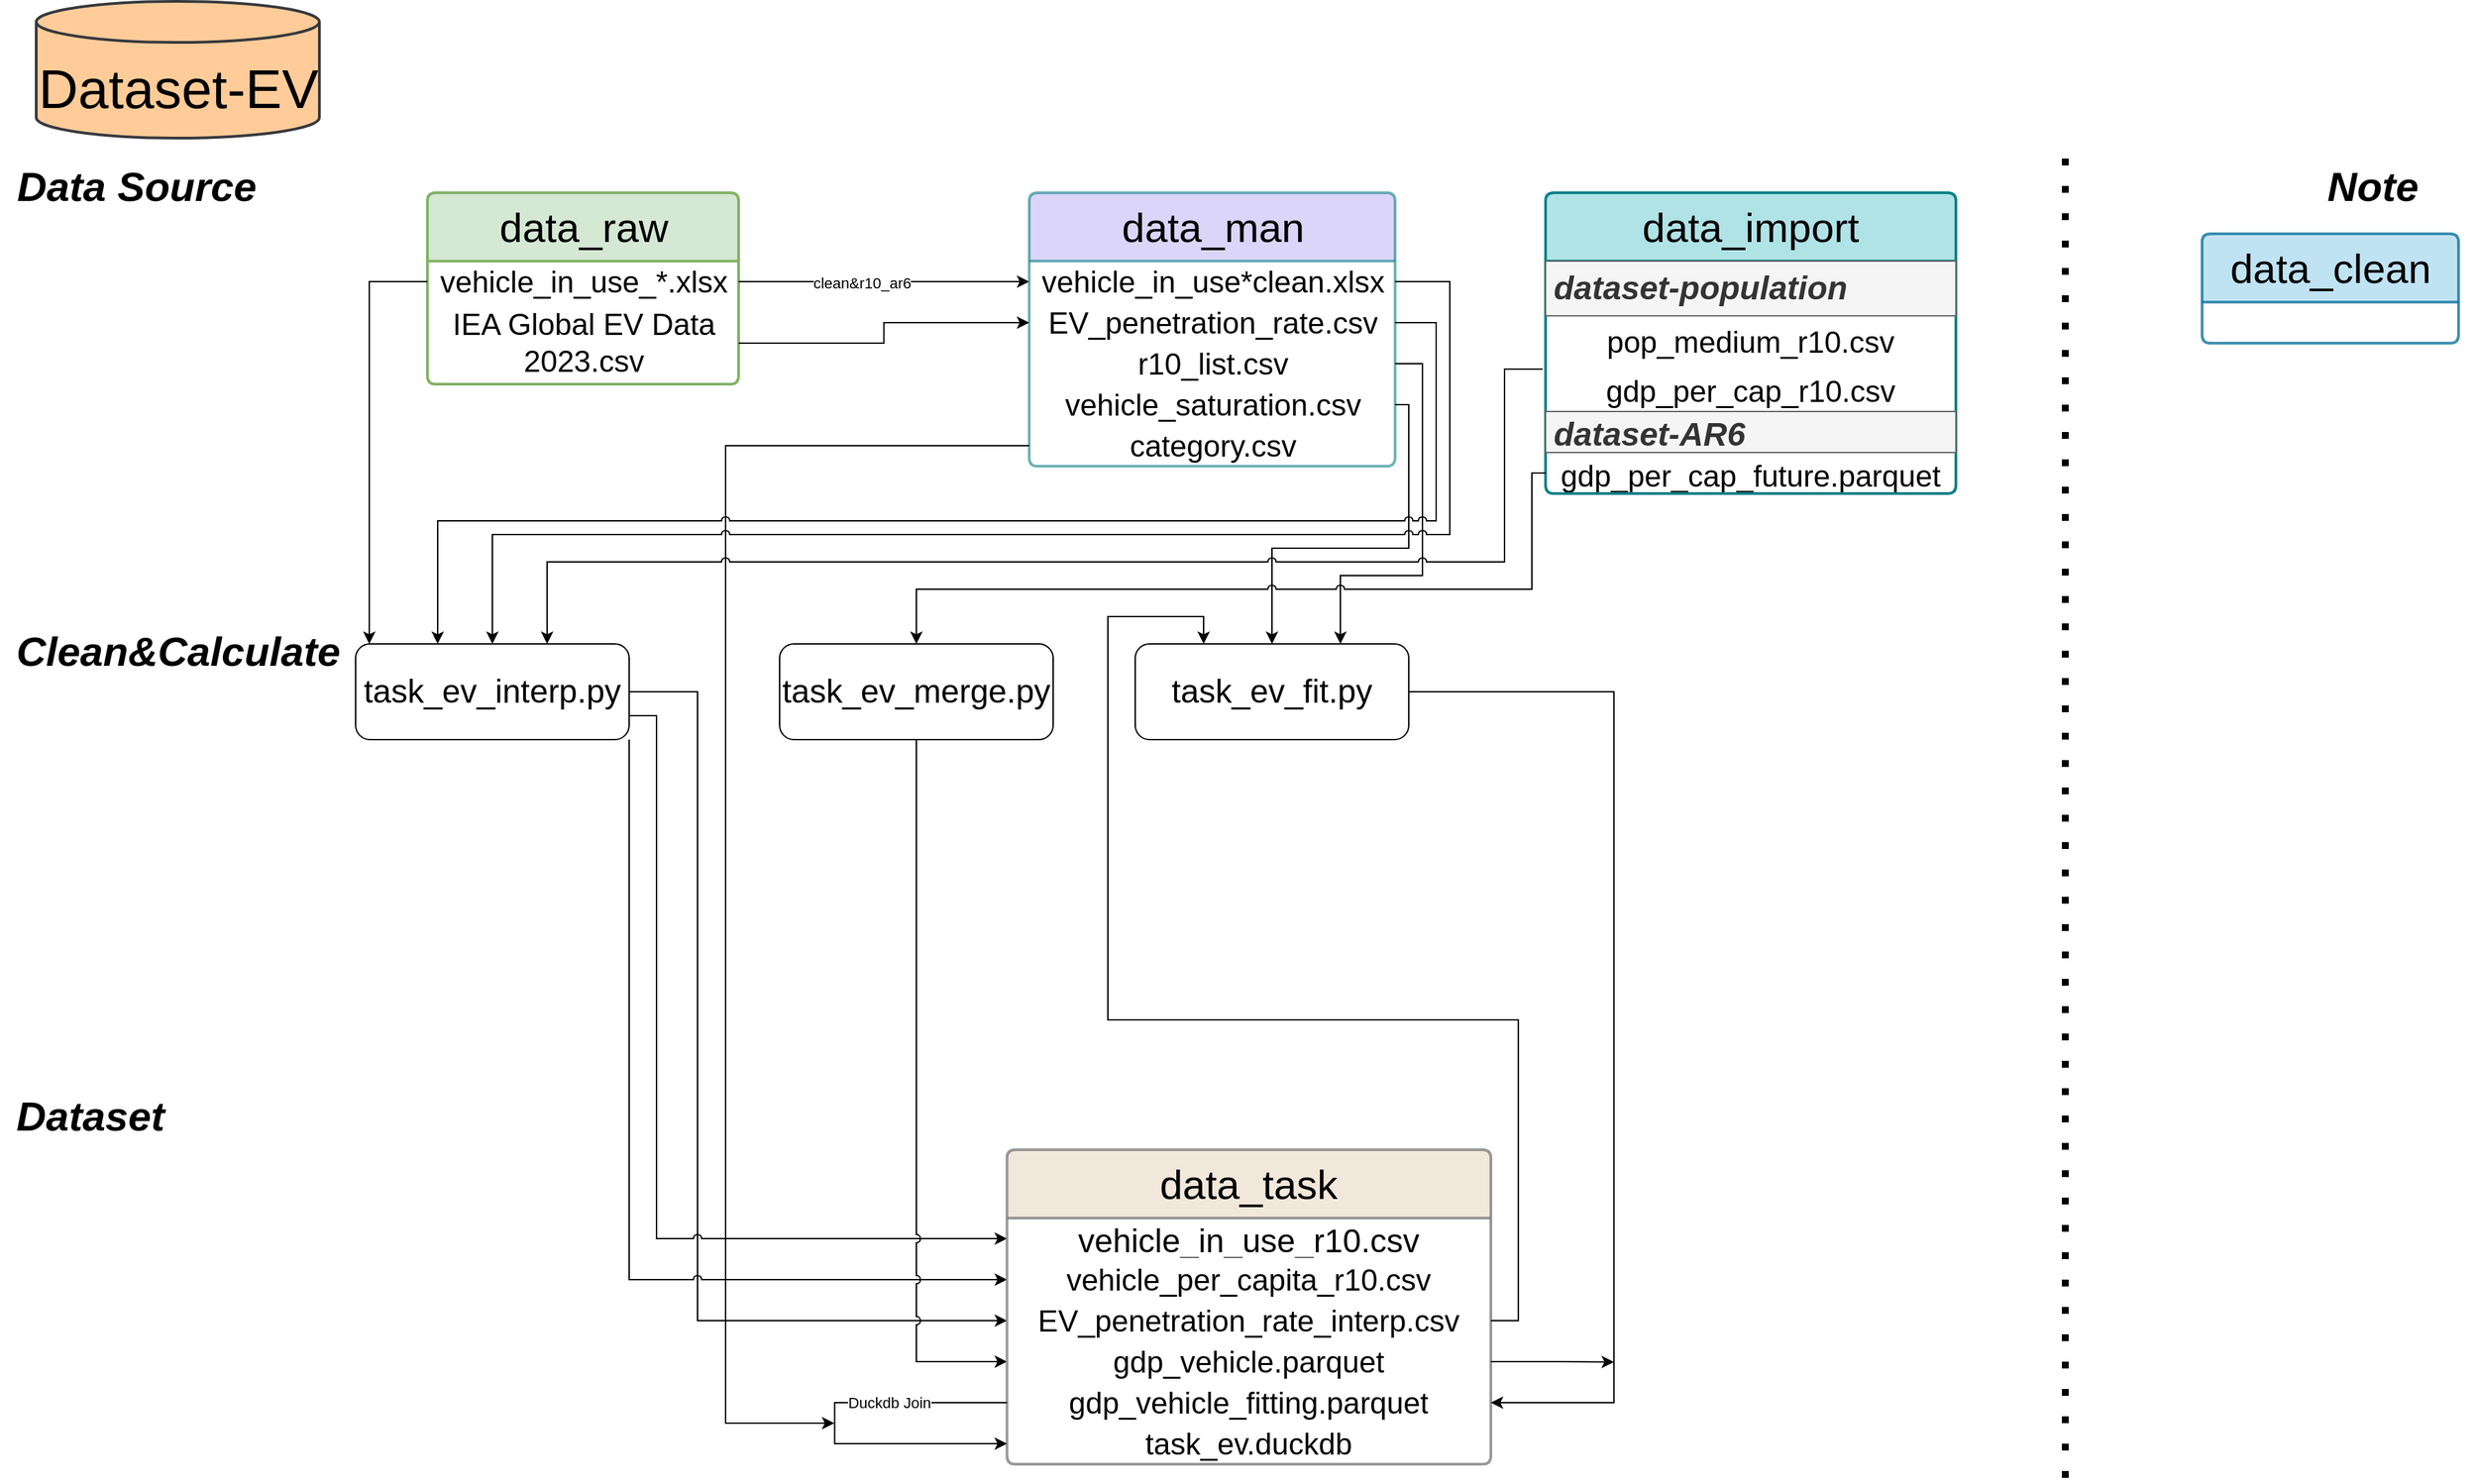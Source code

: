 <mxfile version="24.2.5" type="device">
  <diagram id="C5RBs43oDa-KdzZeNtuy" name="Page-1">
    <mxGraphModel dx="2610" dy="2795" grid="1" gridSize="10" guides="1" tooltips="1" connect="1" arrows="1" fold="1" page="1" pageScale="1" pageWidth="900" pageHeight="1600" math="0" shadow="0">
      <root>
        <mxCell id="WIyWlLk6GJQsqaUBKTNV-0" />
        <mxCell id="WIyWlLk6GJQsqaUBKTNV-1" parent="WIyWlLk6GJQsqaUBKTNV-0" />
        <mxCell id="0oKWe1tTrNoSyfwkLrH9-1" value="&lt;font style=&quot;font-size: 30px;&quot;&gt;&lt;i&gt;&lt;b&gt;Data Source&lt;/b&gt;&lt;/i&gt;&lt;/font&gt;" style="text;html=1;strokeColor=none;fillColor=none;align=center;verticalAlign=middle;whiteSpace=wrap;rounded=0;strokeWidth=10;movable=1;resizable=1;rotatable=1;deletable=1;editable=1;locked=0;connectable=1;" parent="WIyWlLk6GJQsqaUBKTNV-1" vertex="1">
          <mxGeometry x="-10" width="200" height="30" as="geometry" />
        </mxCell>
        <mxCell id="0oKWe1tTrNoSyfwkLrH9-2" value="&lt;font style=&quot;font-size: 30px;&quot;&gt;&lt;i&gt;&lt;b&gt;Dataset&lt;/b&gt;&lt;/i&gt;&lt;/font&gt;" style="text;html=1;strokeColor=none;fillColor=none;align=left;verticalAlign=middle;whiteSpace=wrap;rounded=0;strokeWidth=10;movable=1;resizable=1;rotatable=1;deletable=1;editable=1;locked=0;connectable=1;" parent="WIyWlLk6GJQsqaUBKTNV-1" vertex="1">
          <mxGeometry y="680" width="240" height="30" as="geometry" />
        </mxCell>
        <mxCell id="0oKWe1tTrNoSyfwkLrH9-3" value="&lt;font style=&quot;font-size: 30px;&quot;&gt;&lt;i&gt;&lt;b&gt;Clean&amp;amp;Calculate&lt;br&gt;&lt;/b&gt;&lt;/i&gt;&lt;/font&gt;" style="text;html=1;strokeColor=none;fillColor=none;align=left;verticalAlign=middle;whiteSpace=wrap;rounded=0;strokeWidth=10;movable=1;resizable=1;rotatable=1;deletable=1;editable=1;locked=0;connectable=1;" parent="WIyWlLk6GJQsqaUBKTNV-1" vertex="1">
          <mxGeometry y="340" width="200" height="30" as="geometry" />
        </mxCell>
        <mxCell id="Oqe_XEmxXoJDFeqlqnIJ-21" style="edgeStyle=orthogonalEdgeStyle;rounded=0;orthogonalLoop=1;jettySize=auto;html=1;exitX=1;exitY=0.5;exitDx=0;exitDy=0;entryX=0;entryY=0.5;entryDx=0;entryDy=0;movable=1;resizable=1;rotatable=1;deletable=1;editable=1;locked=0;connectable=1;jumpStyle=arc;" parent="WIyWlLk6GJQsqaUBKTNV-1" source="0oKWe1tTrNoSyfwkLrH9-20" target="JrNvIuVscIgdc6tEjQwo-35" edge="1">
          <mxGeometry relative="1" as="geometry">
            <Array as="points">
              <mxPoint x="500" y="385" />
              <mxPoint x="500" y="845" />
            </Array>
          </mxGeometry>
        </mxCell>
        <mxCell id="Oqe_XEmxXoJDFeqlqnIJ-23" style="edgeStyle=orthogonalEdgeStyle;rounded=0;orthogonalLoop=1;jettySize=auto;html=1;exitX=1;exitY=1;exitDx=0;exitDy=0;entryX=0;entryY=0.5;entryDx=0;entryDy=0;movable=1;resizable=1;rotatable=1;deletable=1;editable=1;locked=0;connectable=1;jumpStyle=arc;" parent="WIyWlLk6GJQsqaUBKTNV-1" source="0oKWe1tTrNoSyfwkLrH9-20" target="JrNvIuVscIgdc6tEjQwo-32" edge="1">
          <mxGeometry relative="1" as="geometry" />
        </mxCell>
        <mxCell id="Oqe_XEmxXoJDFeqlqnIJ-24" style="edgeStyle=orthogonalEdgeStyle;rounded=0;orthogonalLoop=1;jettySize=auto;html=1;exitX=1;exitY=0.75;exitDx=0;exitDy=0;entryX=0;entryY=0.5;entryDx=0;entryDy=0;movable=1;resizable=1;rotatable=1;deletable=1;editable=1;locked=0;connectable=1;jumpStyle=arc;" parent="WIyWlLk6GJQsqaUBKTNV-1" source="0oKWe1tTrNoSyfwkLrH9-20" target="JrNvIuVscIgdc6tEjQwo-36" edge="1">
          <mxGeometry relative="1" as="geometry">
            <Array as="points">
              <mxPoint x="470" y="402" />
              <mxPoint x="470" y="785" />
            </Array>
          </mxGeometry>
        </mxCell>
        <mxCell id="0oKWe1tTrNoSyfwkLrH9-20" value="&lt;font style=&quot;font-size: 24px;&quot;&gt;task_ev_interp.py&lt;/font&gt;" style="rounded=1;whiteSpace=wrap;html=1;movable=1;resizable=1;rotatable=1;deletable=1;editable=1;locked=0;connectable=1;" parent="WIyWlLk6GJQsqaUBKTNV-1" vertex="1">
          <mxGeometry x="250" y="350" width="200" height="70" as="geometry" />
        </mxCell>
        <mxCell id="JrNvIuVscIgdc6tEjQwo-38" style="edgeStyle=orthogonalEdgeStyle;rounded=0;orthogonalLoop=1;jettySize=auto;html=1;exitX=0.5;exitY=1;exitDx=0;exitDy=0;entryX=0;entryY=0.5;entryDx=0;entryDy=0;movable=1;resizable=1;rotatable=1;deletable=1;editable=1;locked=0;connectable=1;jumpStyle=arc;" parent="WIyWlLk6GJQsqaUBKTNV-1" source="0oKWe1tTrNoSyfwkLrH9-21" target="Oqe_XEmxXoJDFeqlqnIJ-12" edge="1">
          <mxGeometry relative="1" as="geometry">
            <mxPoint x="660" y="780" as="targetPoint" />
          </mxGeometry>
        </mxCell>
        <mxCell id="0oKWe1tTrNoSyfwkLrH9-21" value="&lt;font style=&quot;font-size: 24px;&quot;&gt;task_ev_merge.py&lt;/font&gt;" style="rounded=1;whiteSpace=wrap;html=1;movable=1;resizable=1;rotatable=1;deletable=1;editable=1;locked=0;connectable=1;" parent="WIyWlLk6GJQsqaUBKTNV-1" vertex="1">
          <mxGeometry x="560" y="350" width="200" height="70" as="geometry" />
        </mxCell>
        <mxCell id="JrNvIuVscIgdc6tEjQwo-0" value="&lt;font style=&quot;font-size: 30px;&quot;&gt;&lt;i&gt;&lt;b&gt;Note&lt;/b&gt;&lt;/i&gt;&lt;/font&gt;" style="text;html=1;strokeColor=none;fillColor=none;align=center;verticalAlign=middle;whiteSpace=wrap;rounded=0;strokeWidth=10;movable=1;resizable=1;rotatable=1;deletable=1;editable=1;locked=0;connectable=1;" parent="WIyWlLk6GJQsqaUBKTNV-1" vertex="1">
          <mxGeometry x="1650" width="150" height="30" as="geometry" />
        </mxCell>
        <mxCell id="JrNvIuVscIgdc6tEjQwo-1" value="" style="endArrow=none;dashed=1;html=1;dashPattern=1 3;strokeWidth=5;rounded=0;movable=1;resizable=1;rotatable=1;deletable=1;editable=1;locked=0;connectable=1;" parent="WIyWlLk6GJQsqaUBKTNV-1" edge="1">
          <mxGeometry width="50" height="50" relative="1" as="geometry">
            <mxPoint x="1500" y="960" as="sourcePoint" />
            <mxPoint x="1500" y="-10" as="targetPoint" />
          </mxGeometry>
        </mxCell>
        <mxCell id="JrNvIuVscIgdc6tEjQwo-7" value="&lt;span style=&quot;font-size: 30px;&quot;&gt;data_raw&lt;/span&gt;" style="swimlane;fontStyle=0;childLayout=stackLayout;horizontal=1;startSize=50;horizontalStack=0;resizeParent=1;resizeParentMax=0;resizeLast=0;collapsible=1;marginBottom=0;whiteSpace=wrap;html=1;fillColor=#d5e8d4;strokeColor=#82b366;rounded=1;align=center;fillStyle=auto;strokeWidth=2;shadow=0;dashed=0;arcSize=4;swimlaneLine=1;movable=1;resizable=1;rotatable=1;deletable=1;editable=1;locked=0;connectable=1;" parent="WIyWlLk6GJQsqaUBKTNV-1" vertex="1">
          <mxGeometry x="302.5" y="20" width="227.5" height="140" as="geometry">
            <mxRectangle x="675" y="30" width="60" height="30" as="alternateBounds" />
          </mxGeometry>
        </mxCell>
        <mxCell id="JrNvIuVscIgdc6tEjQwo-8" value="&lt;font style=&quot;font-size: 22px;&quot;&gt;vehicle_in_use_*.xlsx&lt;/font&gt;" style="text;strokeColor=none;fillColor=none;align=center;verticalAlign=middle;spacingLeft=4;spacingRight=4;overflow=hidden;points=[[0,0.5],[1,0.5]];portConstraint=eastwest;rotatable=1;html=1;whiteSpace=wrap;movable=1;resizable=1;deletable=1;editable=1;locked=0;connectable=1;" parent="JrNvIuVscIgdc6tEjQwo-7" vertex="1">
          <mxGeometry y="50" width="227.5" height="30" as="geometry" />
        </mxCell>
        <mxCell id="Oqe_XEmxXoJDFeqlqnIJ-4" value="&lt;font style=&quot;font-size: 22px;&quot;&gt;IEA Global EV Data 2023.csv&lt;/font&gt;" style="text;strokeColor=none;fillColor=none;align=center;verticalAlign=middle;spacingLeft=4;spacingRight=4;overflow=hidden;points=[[0,0.5],[1,0.5]];portConstraint=eastwest;rotatable=1;html=1;whiteSpace=wrap;dashed=1;movable=1;resizable=1;deletable=1;editable=1;locked=0;connectable=1;" parent="JrNvIuVscIgdc6tEjQwo-7" vertex="1">
          <mxGeometry y="80" width="227.5" height="60" as="geometry" />
        </mxCell>
        <mxCell id="JrNvIuVscIgdc6tEjQwo-17" value="&lt;span style=&quot;font-size: 30px;&quot;&gt;data_man&lt;/span&gt;" style="swimlane;fontStyle=0;childLayout=stackLayout;horizontal=1;startSize=50;horizontalStack=0;resizeParent=1;resizeParentMax=0;resizeLast=0;collapsible=1;marginBottom=0;whiteSpace=wrap;html=1;fillColor=#C4B9F7;strokeColor=#0e8088;rounded=1;align=center;fillStyle=auto;opacity=60;arcSize=4;strokeWidth=2;movable=1;resizable=1;rotatable=1;deletable=1;editable=1;locked=0;connectable=1;" parent="WIyWlLk6GJQsqaUBKTNV-1" vertex="1">
          <mxGeometry x="742.5" y="20" width="267.5" height="200" as="geometry">
            <mxRectangle x="675" y="30" width="60" height="30" as="alternateBounds" />
          </mxGeometry>
        </mxCell>
        <mxCell id="JrNvIuVscIgdc6tEjQwo-18" value="&lt;font style=&quot;font-size: 22px;&quot;&gt;vehicle_in_use*clean.xlsx&lt;/font&gt;" style="text;strokeColor=none;fillColor=none;align=center;verticalAlign=middle;spacingLeft=4;spacingRight=4;overflow=hidden;points=[[0,0.5],[1,0.5]];portConstraint=eastwest;rotatable=1;whiteSpace=wrap;html=1;movable=1;resizable=1;deletable=1;editable=1;locked=0;connectable=1;" parent="JrNvIuVscIgdc6tEjQwo-17" vertex="1">
          <mxGeometry y="50" width="267.5" height="30" as="geometry" />
        </mxCell>
        <mxCell id="JrNvIuVscIgdc6tEjQwo-19" value="&lt;span style=&quot;font-size: 22px;&quot;&gt;EV_penetration_rate.csv&lt;/span&gt;" style="text;strokeColor=none;fillColor=none;align=center;verticalAlign=middle;spacingLeft=4;spacingRight=4;overflow=hidden;points=[[0,0.5],[1,0.5]];portConstraint=eastwest;rotatable=1;whiteSpace=wrap;html=1;movable=1;resizable=1;deletable=1;editable=1;locked=0;connectable=1;" parent="JrNvIuVscIgdc6tEjQwo-17" vertex="1">
          <mxGeometry y="80" width="267.5" height="30" as="geometry" />
        </mxCell>
        <mxCell id="JrNvIuVscIgdc6tEjQwo-20" value="&lt;font style=&quot;font-size: 22px;&quot;&gt;r10_list.csv&lt;/font&gt;" style="text;strokeColor=none;fillColor=none;align=center;verticalAlign=middle;spacingLeft=4;spacingRight=4;overflow=hidden;points=[[0,0.5],[1,0.5]];portConstraint=eastwest;rotatable=1;whiteSpace=wrap;html=1;movable=1;resizable=1;deletable=1;editable=1;locked=0;connectable=1;" parent="JrNvIuVscIgdc6tEjQwo-17" vertex="1">
          <mxGeometry y="110" width="267.5" height="30" as="geometry" />
        </mxCell>
        <mxCell id="Oqe_XEmxXoJDFeqlqnIJ-0" value="vehicle_saturation.csv" style="text;strokeColor=none;fillColor=none;align=center;verticalAlign=middle;spacingLeft=4;spacingRight=4;overflow=hidden;points=[[0,0.5],[1,0.5]];portConstraint=eastwest;rotatable=1;whiteSpace=wrap;html=1;fontSize=22;movable=1;resizable=1;deletable=1;editable=1;locked=0;connectable=1;" parent="JrNvIuVscIgdc6tEjQwo-17" vertex="1">
          <mxGeometry y="140" width="267.5" height="30" as="geometry" />
        </mxCell>
        <mxCell id="Oqe_XEmxXoJDFeqlqnIJ-15" style="edgeStyle=orthogonalEdgeStyle;rounded=0;orthogonalLoop=1;jettySize=auto;html=1;exitX=0;exitY=0.5;exitDx=0;exitDy=0;movable=1;resizable=1;rotatable=1;deletable=1;editable=1;locked=0;connectable=1;" parent="JrNvIuVscIgdc6tEjQwo-17" source="Oqe_XEmxXoJDFeqlqnIJ-1" edge="1">
          <mxGeometry relative="1" as="geometry">
            <mxPoint x="-142.5" y="900" as="targetPoint" />
            <Array as="points">
              <mxPoint x="-222" y="185" />
              <mxPoint x="-222" y="900" />
            </Array>
          </mxGeometry>
        </mxCell>
        <mxCell id="Oqe_XEmxXoJDFeqlqnIJ-1" value="category.csv" style="text;strokeColor=none;fillColor=none;align=center;verticalAlign=middle;spacingLeft=4;spacingRight=4;overflow=hidden;points=[[0,0.5],[1,0.5]];portConstraint=eastwest;rotatable=1;whiteSpace=wrap;html=1;fontSize=22;movable=1;resizable=1;deletable=1;editable=1;locked=0;connectable=1;" parent="JrNvIuVscIgdc6tEjQwo-17" vertex="1">
          <mxGeometry y="170" width="267.5" height="30" as="geometry" />
        </mxCell>
        <mxCell id="JrNvIuVscIgdc6tEjQwo-22" style="edgeStyle=orthogonalEdgeStyle;rounded=0;orthogonalLoop=1;jettySize=auto;html=1;exitX=0;exitY=0.5;exitDx=0;exitDy=0;movable=1;resizable=1;rotatable=1;deletable=1;editable=1;locked=0;connectable=1;" parent="WIyWlLk6GJQsqaUBKTNV-1" source="JrNvIuVscIgdc6tEjQwo-8" edge="1">
          <mxGeometry relative="1" as="geometry">
            <Array as="points">
              <mxPoint x="260" y="85" />
              <mxPoint x="260" y="350" />
            </Array>
            <mxPoint x="260" y="350" as="targetPoint" />
          </mxGeometry>
        </mxCell>
        <mxCell id="JrNvIuVscIgdc6tEjQwo-23" value="&lt;span style=&quot;font-size: 30px;&quot;&gt;data_import&lt;/span&gt;" style="swimlane;fontStyle=0;childLayout=stackLayout;horizontal=1;startSize=50;horizontalStack=0;resizeParent=1;resizeParentMax=0;resizeLast=0;collapsible=1;marginBottom=0;whiteSpace=wrap;html=1;fillColor=#b0e3e6;strokeColor=#0e8088;rounded=1;align=center;fillStyle=auto;strokeWidth=2;shadow=0;dashed=0;arcSize=4;movable=1;resizable=1;rotatable=1;deletable=1;editable=1;locked=0;connectable=1;" parent="WIyWlLk6GJQsqaUBKTNV-1" vertex="1">
          <mxGeometry x="1120" y="20" width="300" height="220" as="geometry">
            <mxRectangle x="675" y="30" width="60" height="30" as="alternateBounds" />
          </mxGeometry>
        </mxCell>
        <mxCell id="Oqe_XEmxXoJDFeqlqnIJ-7" value="&lt;font style=&quot;font-size: 24px;&quot;&gt;&lt;b&gt;&lt;i&gt;dataset-population&lt;/i&gt;&lt;/b&gt;&lt;/font&gt;" style="text;strokeColor=#666666;fillColor=#f5f5f5;align=left;verticalAlign=middle;spacingLeft=4;spacingRight=4;overflow=hidden;points=[[0,0.5],[1,0.5]];portConstraint=eastwest;rotatable=1;whiteSpace=wrap;html=1;fontColor=#333333;movable=1;resizable=1;deletable=1;editable=1;locked=0;connectable=1;" parent="JrNvIuVscIgdc6tEjQwo-23" vertex="1">
          <mxGeometry y="50" width="300" height="40" as="geometry" />
        </mxCell>
        <mxCell id="JrNvIuVscIgdc6tEjQwo-24" value="&lt;span style=&quot;font-size: 22px;&quot;&gt;pop_medium_r10.csv&lt;/span&gt;" style="text;strokeColor=none;fillColor=none;align=center;verticalAlign=middle;spacingLeft=4;spacingRight=4;overflow=hidden;points=[[0,0.5],[1,0.5]];portConstraint=eastwest;rotatable=1;whiteSpace=wrap;html=1;movable=1;resizable=1;deletable=1;editable=1;locked=0;connectable=1;" parent="JrNvIuVscIgdc6tEjQwo-23" vertex="1">
          <mxGeometry y="90" width="300" height="40" as="geometry" />
        </mxCell>
        <mxCell id="JrNvIuVscIgdc6tEjQwo-25" value="&lt;font style=&quot;font-size: 22px;&quot;&gt;gdp_per_cap_r10.csv&lt;/font&gt;" style="text;strokeColor=none;fillColor=none;align=center;verticalAlign=middle;spacingLeft=4;spacingRight=4;overflow=hidden;points=[[0,0.5],[1,0.5]];portConstraint=eastwest;rotatable=1;whiteSpace=wrap;html=1;movable=1;resizable=1;deletable=1;editable=1;locked=0;connectable=1;" parent="JrNvIuVscIgdc6tEjQwo-23" vertex="1">
          <mxGeometry y="130" width="300" height="30" as="geometry" />
        </mxCell>
        <mxCell id="Oqe_XEmxXoJDFeqlqnIJ-8" value="dataset-AR6" style="text;strokeColor=#666666;fillColor=#f5f5f5;align=left;verticalAlign=middle;spacingLeft=4;spacingRight=4;overflow=hidden;points=[[0,0.5],[1,0.5]];portConstraint=eastwest;rotatable=1;whiteSpace=wrap;html=1;fontSize=24;fontStyle=3;fontColor=#333333;movable=1;resizable=1;deletable=1;editable=1;locked=0;connectable=1;" parent="JrNvIuVscIgdc6tEjQwo-23" vertex="1">
          <mxGeometry y="160" width="300" height="30" as="geometry" />
        </mxCell>
        <mxCell id="Oqe_XEmxXoJDFeqlqnIJ-9" value="&lt;font style=&quot;font-size: 22px; font-style: normal; font-weight: normal;&quot;&gt;gdp_per_cap_future.parquet&lt;/font&gt;" style="text;align=center;verticalAlign=middle;spacingLeft=4;spacingRight=4;overflow=hidden;points=[[0,0.5],[1,0.5]];portConstraint=eastwest;rotatable=1;whiteSpace=wrap;html=1;fontSize=24;fontStyle=3;movable=1;resizable=1;deletable=1;editable=1;locked=0;connectable=1;" parent="JrNvIuVscIgdc6tEjQwo-23" vertex="1">
          <mxGeometry y="190" width="300" height="30" as="geometry" />
        </mxCell>
        <mxCell id="JrNvIuVscIgdc6tEjQwo-26" value="&lt;span style=&quot;font-size: 30px;&quot;&gt;data_clean&lt;/span&gt;" style="swimlane;fontStyle=0;childLayout=stackLayout;horizontal=1;startSize=50;horizontalStack=0;resizeParent=1;resizeParentMax=0;resizeLast=0;collapsible=1;marginBottom=0;whiteSpace=wrap;html=1;fillColor=#b1ddf0;strokeColor=#10739e;rounded=1;align=center;fillStyle=auto;strokeWidth=2;shadow=0;dashed=0;arcSize=4;opacity=80;movable=1;resizable=1;rotatable=1;deletable=1;editable=1;locked=0;connectable=1;" parent="WIyWlLk6GJQsqaUBKTNV-1" vertex="1">
          <mxGeometry x="1600" y="50" width="187.5" height="80" as="geometry">
            <mxRectangle x="290" y="720" width="60" height="30" as="alternateBounds" />
          </mxGeometry>
        </mxCell>
        <mxCell id="JrNvIuVscIgdc6tEjQwo-31" value="&lt;span style=&quot;font-size: 30px;&quot;&gt;data_task&lt;/span&gt;" style="swimlane;fontStyle=0;childLayout=stackLayout;horizontal=1;startSize=50;horizontalStack=0;resizeParent=1;resizeParentMax=0;resizeLast=0;collapsible=1;marginBottom=0;whiteSpace=wrap;html=1;fillColor=#eee3d3;strokeColor=#808080;rounded=1;align=center;fillStyle=auto;strokeWidth=2;shadow=0;dashed=0;arcSize=4;opacity=80;movable=1;resizable=1;rotatable=1;deletable=1;editable=1;locked=0;connectable=1;" parent="WIyWlLk6GJQsqaUBKTNV-1" vertex="1">
          <mxGeometry x="726.25" y="720" width="353.75" height="230" as="geometry">
            <mxRectangle x="675" y="30" width="60" height="30" as="alternateBounds" />
          </mxGeometry>
        </mxCell>
        <mxCell id="JrNvIuVscIgdc6tEjQwo-36" value="&lt;font style=&quot;font-size: 24px;&quot;&gt;vehicle_in_use_r10.csv&lt;/font&gt;" style="text;align=center;verticalAlign=middle;spacingLeft=4;spacingRight=4;overflow=hidden;points=[[0,0.5],[1,0.5]];portConstraint=eastwest;rotatable=1;whiteSpace=wrap;html=1;movable=1;resizable=1;deletable=1;editable=1;locked=0;connectable=1;" parent="JrNvIuVscIgdc6tEjQwo-31" vertex="1">
          <mxGeometry y="50" width="353.75" height="30" as="geometry" />
        </mxCell>
        <mxCell id="JrNvIuVscIgdc6tEjQwo-32" value="&lt;font style=&quot;font-size: 22px;&quot;&gt;vehicle_per_capita_r10.csv&lt;/font&gt;" style="text;strokeColor=none;fillColor=none;align=center;verticalAlign=middle;spacingLeft=4;spacingRight=4;overflow=hidden;points=[[0,0.5],[1,0.5]];portConstraint=eastwest;rotatable=1;whiteSpace=wrap;html=1;movable=1;resizable=1;deletable=1;editable=1;locked=0;connectable=1;" parent="JrNvIuVscIgdc6tEjQwo-31" vertex="1">
          <mxGeometry y="80" width="353.75" height="30" as="geometry" />
        </mxCell>
        <mxCell id="JrNvIuVscIgdc6tEjQwo-35" value="&lt;span style=&quot;font-size: 22px;&quot;&gt;EV_penetration_rate_interp.csv&lt;/span&gt;" style="text;strokeColor=none;fillColor=none;align=center;verticalAlign=middle;spacingLeft=4;spacingRight=4;overflow=hidden;points=[[0,0.5],[1,0.5]];portConstraint=eastwest;rotatable=1;whiteSpace=wrap;html=1;movable=1;resizable=1;deletable=1;editable=1;locked=0;connectable=1;" parent="JrNvIuVscIgdc6tEjQwo-31" vertex="1">
          <mxGeometry y="110" width="353.75" height="30" as="geometry" />
        </mxCell>
        <mxCell id="Oqe_XEmxXoJDFeqlqnIJ-20" style="edgeStyle=orthogonalEdgeStyle;rounded=0;orthogonalLoop=1;jettySize=auto;html=1;exitX=1;exitY=0.5;exitDx=0;exitDy=0;movable=1;resizable=1;rotatable=1;deletable=1;editable=1;locked=0;connectable=1;" parent="JrNvIuVscIgdc6tEjQwo-31" source="Oqe_XEmxXoJDFeqlqnIJ-12" edge="1">
          <mxGeometry relative="1" as="geometry">
            <mxPoint x="443.75" y="155.25" as="targetPoint" />
          </mxGeometry>
        </mxCell>
        <mxCell id="Oqe_XEmxXoJDFeqlqnIJ-12" value="gdp_vehicle.parquet" style="text;strokeColor=none;fillColor=none;align=center;verticalAlign=middle;spacingLeft=4;spacingRight=4;overflow=hidden;points=[[0,0.5],[1,0.5]];portConstraint=eastwest;rotatable=1;whiteSpace=wrap;html=1;fontSize=22;movable=1;resizable=1;deletable=1;editable=1;locked=0;connectable=1;" parent="JrNvIuVscIgdc6tEjQwo-31" vertex="1">
          <mxGeometry y="140" width="353.75" height="30" as="geometry" />
        </mxCell>
        <mxCell id="Oqe_XEmxXoJDFeqlqnIJ-14" style="edgeStyle=orthogonalEdgeStyle;rounded=0;orthogonalLoop=1;jettySize=auto;html=1;exitX=0;exitY=0.5;exitDx=0;exitDy=0;entryX=0;entryY=0.5;entryDx=0;entryDy=0;movable=1;resizable=1;rotatable=1;deletable=1;editable=1;locked=0;connectable=1;" parent="JrNvIuVscIgdc6tEjQwo-31" source="Oqe_XEmxXoJDFeqlqnIJ-11" target="Oqe_XEmxXoJDFeqlqnIJ-10" edge="1">
          <mxGeometry relative="1" as="geometry">
            <mxPoint x="-126.25" y="220" as="targetPoint" />
            <Array as="points">
              <mxPoint x="-126" y="185" />
              <mxPoint x="-126" y="215" />
            </Array>
          </mxGeometry>
        </mxCell>
        <mxCell id="Oqe_XEmxXoJDFeqlqnIJ-27" value="Duckdb Join" style="edgeLabel;html=1;align=center;verticalAlign=middle;resizable=1;points=[];movable=1;rotatable=1;deletable=1;editable=1;locked=0;connectable=1;" parent="Oqe_XEmxXoJDFeqlqnIJ-14" vertex="1" connectable="0">
          <mxGeometry x="-0.296" relative="1" as="geometry">
            <mxPoint x="13" as="offset" />
          </mxGeometry>
        </mxCell>
        <mxCell id="Oqe_XEmxXoJDFeqlqnIJ-11" value="gdp_vehicle_fitting.parquet" style="text;strokeColor=none;fillColor=none;align=center;verticalAlign=middle;spacingLeft=4;spacingRight=4;overflow=hidden;points=[[0,0.5],[1,0.5]];portConstraint=eastwest;rotatable=1;whiteSpace=wrap;html=1;fontSize=22;movable=1;resizable=1;deletable=1;editable=1;locked=0;connectable=1;" parent="JrNvIuVscIgdc6tEjQwo-31" vertex="1">
          <mxGeometry y="170" width="353.75" height="30" as="geometry" />
        </mxCell>
        <mxCell id="Oqe_XEmxXoJDFeqlqnIJ-10" value="task_ev.duckdb" style="text;strokeColor=none;fillColor=none;align=center;verticalAlign=middle;spacingLeft=4;spacingRight=4;overflow=hidden;points=[[0,0.5],[1,0.5]];portConstraint=eastwest;rotatable=1;whiteSpace=wrap;html=1;fontSize=22;movable=1;resizable=1;deletable=1;editable=1;locked=0;connectable=1;" parent="JrNvIuVscIgdc6tEjQwo-31" vertex="1">
          <mxGeometry y="200" width="353.75" height="30" as="geometry" />
        </mxCell>
        <mxCell id="JrNvIuVscIgdc6tEjQwo-37" style="edgeStyle=orthogonalEdgeStyle;rounded=0;orthogonalLoop=1;jettySize=auto;html=1;exitX=1;exitY=0.5;exitDx=0;exitDy=0;entryX=0;entryY=0.5;entryDx=0;entryDy=0;" parent="WIyWlLk6GJQsqaUBKTNV-1" target="JrNvIuVscIgdc6tEjQwo-36" edge="1">
          <mxGeometry relative="1" as="geometry" />
        </mxCell>
        <mxCell id="Oqe_XEmxXoJDFeqlqnIJ-2" style="edgeStyle=orthogonalEdgeStyle;rounded=0;orthogonalLoop=1;jettySize=auto;html=1;exitX=1;exitY=0.5;exitDx=0;exitDy=0;entryX=0;entryY=0.5;entryDx=0;entryDy=0;movable=1;resizable=1;rotatable=1;deletable=1;editable=1;locked=0;connectable=1;" parent="WIyWlLk6GJQsqaUBKTNV-1" source="JrNvIuVscIgdc6tEjQwo-8" target="JrNvIuVscIgdc6tEjQwo-18" edge="1">
          <mxGeometry relative="1" as="geometry" />
        </mxCell>
        <mxCell id="Oqe_XEmxXoJDFeqlqnIJ-3" value="clean&amp;amp;r10_ar6" style="edgeLabel;html=1;align=center;verticalAlign=middle;resizable=1;points=[];movable=1;rotatable=1;deletable=1;editable=1;locked=0;connectable=1;" parent="Oqe_XEmxXoJDFeqlqnIJ-2" vertex="1" connectable="0">
          <mxGeometry x="-0.16" y="-1" relative="1" as="geometry">
            <mxPoint as="offset" />
          </mxGeometry>
        </mxCell>
        <mxCell id="Oqe_XEmxXoJDFeqlqnIJ-5" style="edgeStyle=orthogonalEdgeStyle;rounded=0;orthogonalLoop=1;jettySize=auto;html=1;exitX=1;exitY=0.5;exitDx=0;exitDy=0;entryX=0;entryY=0.5;entryDx=0;entryDy=0;movable=1;resizable=1;rotatable=1;deletable=1;editable=1;locked=0;connectable=1;" parent="WIyWlLk6GJQsqaUBKTNV-1" source="Oqe_XEmxXoJDFeqlqnIJ-4" target="JrNvIuVscIgdc6tEjQwo-19" edge="1">
          <mxGeometry relative="1" as="geometry" />
        </mxCell>
        <mxCell id="Oqe_XEmxXoJDFeqlqnIJ-18" style="edgeStyle=orthogonalEdgeStyle;rounded=0;orthogonalLoop=1;jettySize=auto;html=1;exitX=1;exitY=0.5;exitDx=0;exitDy=0;entryX=1;entryY=0.5;entryDx=0;entryDy=0;movable=1;resizable=1;rotatable=1;deletable=1;editable=1;locked=0;connectable=1;" parent="WIyWlLk6GJQsqaUBKTNV-1" source="Oqe_XEmxXoJDFeqlqnIJ-6" target="Oqe_XEmxXoJDFeqlqnIJ-11" edge="1">
          <mxGeometry relative="1" as="geometry">
            <Array as="points">
              <mxPoint x="1170" y="385" />
              <mxPoint x="1170" y="905" />
            </Array>
          </mxGeometry>
        </mxCell>
        <mxCell id="Oqe_XEmxXoJDFeqlqnIJ-6" value="&lt;font style=&quot;font-size: 24px;&quot;&gt;task_ev_fit.py&lt;/font&gt;" style="rounded=1;whiteSpace=wrap;html=1;movable=1;resizable=1;rotatable=1;deletable=1;editable=1;locked=0;connectable=1;" parent="WIyWlLk6GJQsqaUBKTNV-1" vertex="1">
          <mxGeometry x="820" y="350" width="200" height="70" as="geometry" />
        </mxCell>
        <mxCell id="Oqe_XEmxXoJDFeqlqnIJ-19" style="edgeStyle=orthogonalEdgeStyle;rounded=0;orthogonalLoop=1;jettySize=auto;html=1;exitX=1;exitY=0.5;exitDx=0;exitDy=0;entryX=0.5;entryY=0;entryDx=0;entryDy=0;movable=1;resizable=1;rotatable=1;deletable=1;editable=1;locked=0;connectable=1;" parent="WIyWlLk6GJQsqaUBKTNV-1" source="Oqe_XEmxXoJDFeqlqnIJ-0" target="Oqe_XEmxXoJDFeqlqnIJ-6" edge="1">
          <mxGeometry relative="1" as="geometry">
            <mxPoint x="1040" y="380" as="targetPoint" />
            <Array as="points">
              <mxPoint x="1020" y="175" />
              <mxPoint x="1020" y="280" />
              <mxPoint x="920" y="280" />
            </Array>
          </mxGeometry>
        </mxCell>
        <mxCell id="Oqe_XEmxXoJDFeqlqnIJ-26" style="edgeStyle=orthogonalEdgeStyle;rounded=0;orthogonalLoop=1;jettySize=auto;html=1;exitX=1;exitY=0.5;exitDx=0;exitDy=0;entryX=0.75;entryY=0;entryDx=0;entryDy=0;movable=1;resizable=1;rotatable=1;deletable=1;editable=1;locked=0;connectable=1;" parent="WIyWlLk6GJQsqaUBKTNV-1" source="JrNvIuVscIgdc6tEjQwo-20" target="Oqe_XEmxXoJDFeqlqnIJ-6" edge="1">
          <mxGeometry relative="1" as="geometry">
            <Array as="points">
              <mxPoint x="1030" y="145" />
              <mxPoint x="1030" y="300" />
              <mxPoint x="970" y="300" />
            </Array>
          </mxGeometry>
        </mxCell>
        <mxCell id="Oqe_XEmxXoJDFeqlqnIJ-22" style="edgeStyle=orthogonalEdgeStyle;rounded=0;orthogonalLoop=1;jettySize=auto;html=1;exitX=1;exitY=0.5;exitDx=0;exitDy=0;jumpStyle=arc;movable=1;resizable=1;rotatable=1;deletable=1;editable=1;locked=0;connectable=1;" parent="WIyWlLk6GJQsqaUBKTNV-1" source="JrNvIuVscIgdc6tEjQwo-19" edge="1">
          <mxGeometry relative="1" as="geometry">
            <mxPoint x="310" y="350" as="targetPoint" />
            <Array as="points">
              <mxPoint x="1040" y="115" />
              <mxPoint x="1040" y="260" />
              <mxPoint x="310" y="260" />
              <mxPoint x="310" y="350" />
            </Array>
          </mxGeometry>
        </mxCell>
        <mxCell id="Oqe_XEmxXoJDFeqlqnIJ-28" style="edgeStyle=orthogonalEdgeStyle;rounded=0;orthogonalLoop=1;jettySize=auto;html=1;exitX=1;exitY=0.5;exitDx=0;exitDy=0;entryX=0.5;entryY=0;entryDx=0;entryDy=0;jumpStyle=arc;movable=1;resizable=1;rotatable=1;deletable=1;editable=1;locked=0;connectable=1;" parent="WIyWlLk6GJQsqaUBKTNV-1" source="JrNvIuVscIgdc6tEjQwo-18" target="0oKWe1tTrNoSyfwkLrH9-20" edge="1">
          <mxGeometry relative="1" as="geometry">
            <Array as="points">
              <mxPoint x="1050" y="85" />
              <mxPoint x="1050" y="270" />
              <mxPoint x="350" y="270" />
            </Array>
          </mxGeometry>
        </mxCell>
        <mxCell id="Oqe_XEmxXoJDFeqlqnIJ-17" style="edgeStyle=orthogonalEdgeStyle;rounded=0;orthogonalLoop=1;jettySize=auto;html=1;exitX=0;exitY=0.5;exitDx=0;exitDy=0;entryX=0.5;entryY=0;entryDx=0;entryDy=0;jumpStyle=arc;movable=1;resizable=1;rotatable=1;deletable=1;editable=1;locked=0;connectable=1;" parent="WIyWlLk6GJQsqaUBKTNV-1" source="Oqe_XEmxXoJDFeqlqnIJ-9" target="0oKWe1tTrNoSyfwkLrH9-21" edge="1">
          <mxGeometry relative="1" as="geometry">
            <mxPoint x="660" y="620" as="targetPoint" />
            <Array as="points">
              <mxPoint x="1110" y="225" />
              <mxPoint x="1110" y="310" />
              <mxPoint x="660" y="310" />
            </Array>
          </mxGeometry>
        </mxCell>
        <mxCell id="Oqe_XEmxXoJDFeqlqnIJ-29" style="edgeStyle=orthogonalEdgeStyle;rounded=0;orthogonalLoop=1;jettySize=auto;html=1;exitX=-0.007;exitY=-0.033;exitDx=0;exitDy=0;jumpStyle=arc;exitPerimeter=0;movable=1;resizable=1;rotatable=1;deletable=1;editable=1;locked=0;connectable=1;" parent="WIyWlLk6GJQsqaUBKTNV-1" source="JrNvIuVscIgdc6tEjQwo-25" edge="1">
          <mxGeometry relative="1" as="geometry">
            <mxPoint x="390" y="350" as="targetPoint" />
            <Array as="points">
              <mxPoint x="1090" y="149" />
              <mxPoint x="1090" y="290" />
              <mxPoint x="390" y="290" />
              <mxPoint x="390" y="350" />
            </Array>
          </mxGeometry>
        </mxCell>
        <mxCell id="Oqe_XEmxXoJDFeqlqnIJ-31" value="&lt;span style=&quot;font-size: 40px; text-wrap: nowrap;&quot;&gt;Dataset-EV&lt;/span&gt;" style="shape=cylinder3;whiteSpace=wrap;html=1;boundedLbl=1;backgroundOutline=1;size=15;fillColor=#ffcc99;strokeColor=#36393d;strokeWidth=2;perimeterSpacing=0;shadow=0;movable=1;resizable=1;rotatable=1;deletable=1;editable=1;locked=0;connectable=1;" parent="WIyWlLk6GJQsqaUBKTNV-1" vertex="1">
          <mxGeometry x="16.5" y="-120" width="207" height="100" as="geometry" />
        </mxCell>
        <mxCell id="cvPjdZyrduM-aTKh2-W7-0" style="edgeStyle=orthogonalEdgeStyle;rounded=0;orthogonalLoop=1;jettySize=auto;html=1;exitX=1;exitY=0.5;exitDx=0;exitDy=0;entryX=0.25;entryY=0;entryDx=0;entryDy=0;" edge="1" parent="WIyWlLk6GJQsqaUBKTNV-1" source="JrNvIuVscIgdc6tEjQwo-35" target="Oqe_XEmxXoJDFeqlqnIJ-6">
          <mxGeometry relative="1" as="geometry" />
        </mxCell>
      </root>
    </mxGraphModel>
  </diagram>
</mxfile>
